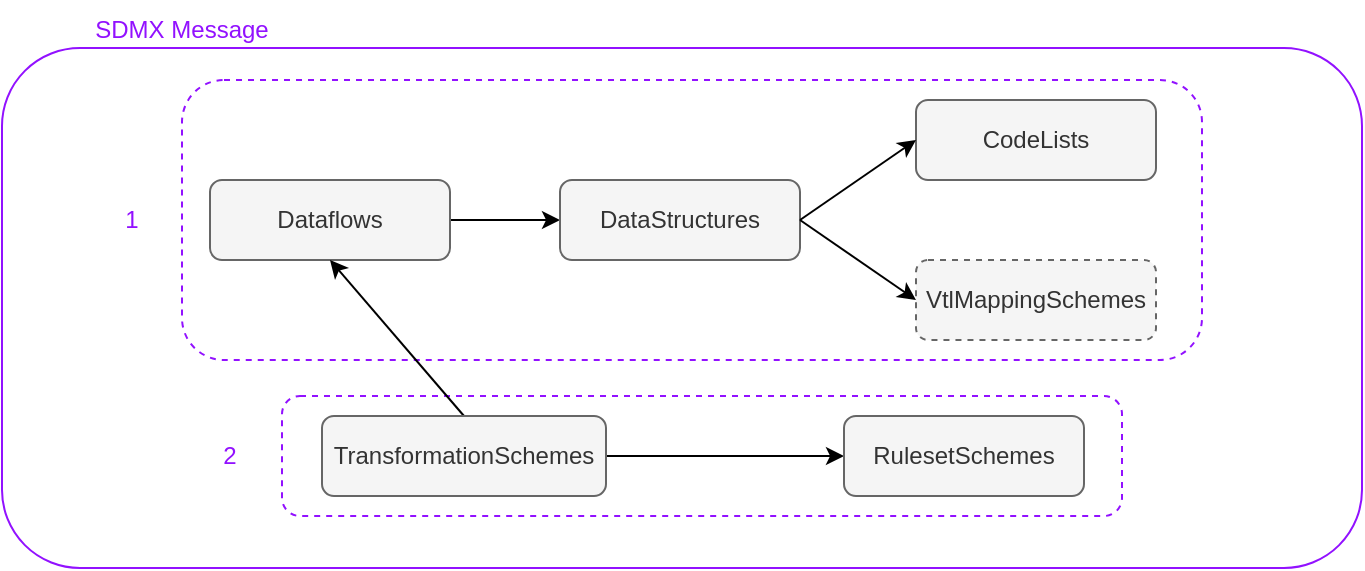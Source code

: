 <mxfile>
    <diagram id="1ycbiQFayEArfO1JpNZU" name="SDMX - VTL">
        <mxGraphModel dx="557" dy="534" grid="1" gridSize="10" guides="1" tooltips="1" connect="1" arrows="1" fold="1" page="1" pageScale="1" pageWidth="1169" pageHeight="1654" math="0" shadow="0">
            <root>
                <mxCell id="0"/>
                <mxCell id="1" parent="0"/>
                <mxCell id="20" value="" style="rounded=1;whiteSpace=wrap;html=1;fillStyle=auto;fillColor=none;strokeColor=#9211FF;dashed=1;" parent="1" vertex="1">
                    <mxGeometry x="590" y="550" width="420" height="60" as="geometry"/>
                </mxCell>
                <mxCell id="19" value="" style="rounded=1;whiteSpace=wrap;html=1;fillStyle=auto;fillColor=none;strokeColor=#9211FF;dashed=1;" parent="1" vertex="1">
                    <mxGeometry x="540" y="392" width="510" height="140" as="geometry"/>
                </mxCell>
                <mxCell id="13" value="" style="rounded=1;whiteSpace=wrap;html=1;fillStyle=auto;fillColor=none;strokeColor=#9211FF;" parent="1" vertex="1">
                    <mxGeometry x="450" y="376" width="680" height="260" as="geometry"/>
                </mxCell>
                <mxCell id="9" style="edgeStyle=none;html=1;strokeColor=#000000;exitX=1;exitY=0.5;exitDx=0;exitDy=0;entryX=0;entryY=0.5;entryDx=0;entryDy=0;" parent="1" source="3" target="4" edge="1">
                    <mxGeometry relative="1" as="geometry">
                        <mxPoint x="590" y="460" as="sourcePoint"/>
                        <mxPoint x="630" y="470" as="targetPoint"/>
                    </mxGeometry>
                </mxCell>
                <mxCell id="3" value="Dataflows" style="rounded=1;whiteSpace=wrap;html=1;fillColor=#f5f5f5;fontColor=#333333;strokeColor=#666666;" parent="1" vertex="1">
                    <mxGeometry x="554" y="442" width="120" height="40" as="geometry"/>
                </mxCell>
                <mxCell id="10" style="edgeStyle=none;html=1;entryX=0.5;entryY=1;entryDx=0;entryDy=0;strokeColor=#000000;exitX=0.5;exitY=0;exitDx=0;exitDy=0;" parent="1" source="7" target="3" edge="1">
                    <mxGeometry relative="1" as="geometry">
                        <mxPoint x="530" y="570" as="sourcePoint"/>
                    </mxGeometry>
                </mxCell>
                <mxCell id="4" value="DataStructures" style="rounded=1;whiteSpace=wrap;html=1;fillColor=#f5f5f5;fontColor=#333333;strokeColor=#666666;" parent="1" vertex="1">
                    <mxGeometry x="729" y="442" width="120" height="40" as="geometry"/>
                </mxCell>
                <mxCell id="12" style="edgeStyle=none;html=1;exitX=1;exitY=0.5;exitDx=0;exitDy=0;strokeColor=#000000;entryX=0;entryY=0.5;entryDx=0;entryDy=0;" parent="1" source="4" target="5" edge="1">
                    <mxGeometry relative="1" as="geometry">
                        <mxPoint x="772.085" y="544.753" as="targetPoint"/>
                    </mxGeometry>
                </mxCell>
                <mxCell id="5" value="VtlMappingSchemes" style="rounded=1;whiteSpace=wrap;html=1;dashed=1;fillColor=#f5f5f5;fontColor=#333333;strokeColor=#666666;" parent="1" vertex="1">
                    <mxGeometry x="907" y="482" width="120" height="40" as="geometry"/>
                </mxCell>
                <mxCell id="11" style="edgeStyle=none;html=1;exitX=1;exitY=0.5;exitDx=0;exitDy=0;strokeColor=#000000;entryX=0;entryY=0.5;entryDx=0;entryDy=0;" parent="1" source="7" target="6" edge="1">
                    <mxGeometry relative="1" as="geometry">
                        <mxPoint x="1020" y="590" as="targetPoint"/>
                    </mxGeometry>
                </mxCell>
                <mxCell id="6" value="RulesetSchemes" style="rounded=1;whiteSpace=wrap;html=1;fillColor=#f5f5f5;fontColor=#333333;strokeColor=#666666;" parent="1" vertex="1">
                    <mxGeometry x="871" y="560" width="120" height="40" as="geometry"/>
                </mxCell>
                <mxCell id="7" value="TransformationSchemes" style="rounded=1;whiteSpace=wrap;html=1;fillColor=#f5f5f5;fontColor=#333333;strokeColor=#666666;" parent="1" vertex="1">
                    <mxGeometry x="610" y="560" width="142" height="40" as="geometry"/>
                </mxCell>
                <mxCell id="14" value="SDMX Message" style="text;strokeColor=none;align=center;fillColor=none;html=1;verticalAlign=middle;whiteSpace=wrap;rounded=0;fillStyle=auto;fontColor=#9211FF;" parent="1" vertex="1">
                    <mxGeometry x="495" y="352" width="90" height="30" as="geometry"/>
                </mxCell>
                <mxCell id="17" value="CodeLists" style="rounded=1;whiteSpace=wrap;html=1;fillColor=#f5f5f5;fontColor=#333333;strokeColor=#666666;" parent="1" vertex="1">
                    <mxGeometry x="907" y="402" width="120" height="40" as="geometry"/>
                </mxCell>
                <mxCell id="18" style="edgeStyle=none;html=1;exitX=1;exitY=0.5;exitDx=0;exitDy=0;strokeColor=#000000;entryX=0;entryY=0.5;entryDx=0;entryDy=0;" parent="1" source="4" target="17" edge="1">
                    <mxGeometry relative="1" as="geometry">
                        <mxPoint x="917" y="512.0" as="targetPoint"/>
                        <mxPoint x="859" y="472" as="sourcePoint"/>
                    </mxGeometry>
                </mxCell>
                <mxCell id="22" value="1" style="text;strokeColor=none;align=center;fillColor=none;html=1;verticalAlign=middle;whiteSpace=wrap;rounded=0;fillStyle=auto;fontColor=#9211FF;" parent="1" vertex="1">
                    <mxGeometry x="500" y="447" width="30" height="30" as="geometry"/>
                </mxCell>
                <mxCell id="23" value="2" style="text;strokeColor=none;align=center;fillColor=none;html=1;verticalAlign=middle;whiteSpace=wrap;rounded=0;fillStyle=auto;fontColor=#9211FF;" parent="1" vertex="1">
                    <mxGeometry x="549" y="565" width="30" height="30" as="geometry"/>
                </mxCell>
            </root>
        </mxGraphModel>
    </diagram>
</mxfile>
